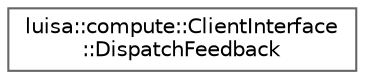 digraph "类继承关系图"
{
 // LATEX_PDF_SIZE
  bgcolor="transparent";
  edge [fontname=Helvetica,fontsize=10,labelfontname=Helvetica,labelfontsize=10];
  node [fontname=Helvetica,fontsize=10,shape=box,height=0.2,width=0.4];
  rankdir="LR";
  Node0 [id="Node000000",label="luisa::compute::ClientInterface\l::DispatchFeedback",height=0.2,width=0.4,color="grey40", fillcolor="white", style="filled",URL="$structluisa_1_1compute_1_1_client_interface_1_1_dispatch_feedback.html",tooltip=" "];
}

